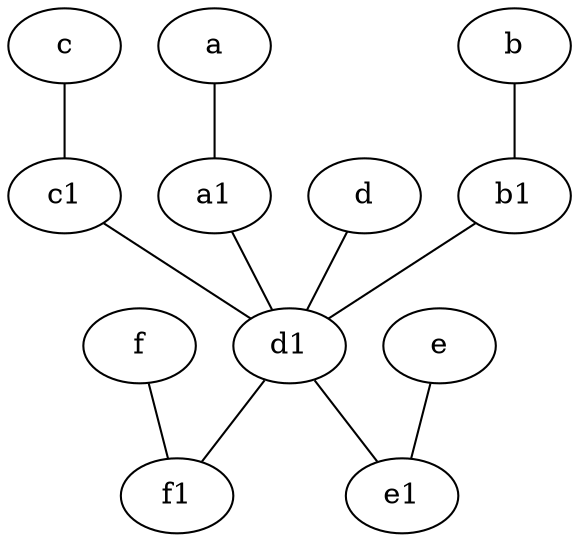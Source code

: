graph {
	node [labelfontsize=50]
	e1 [labelfontsize=50 pos="7,7!"]
	f1 [labelfontsize=50 pos="3,8!"]
	c1 [labelfontsize=50 pos="4.5,3!"]
	a1 [labelfontsize=50 pos="8,3!"]
	d1 [labelfontsize=50 pos="3,5!"]
	d [labelfontsize=50 pos="2,5!"]
	b1 [labelfontsize=50 pos="9,4!"]
	d -- d1
	e -- e1
	c1 -- d1
	b -- b1
	d1 -- e1
	a1 -- d1
	a -- a1
	c -- c1
	f -- f1
	d1 -- f1
	b1 -- d1
}
